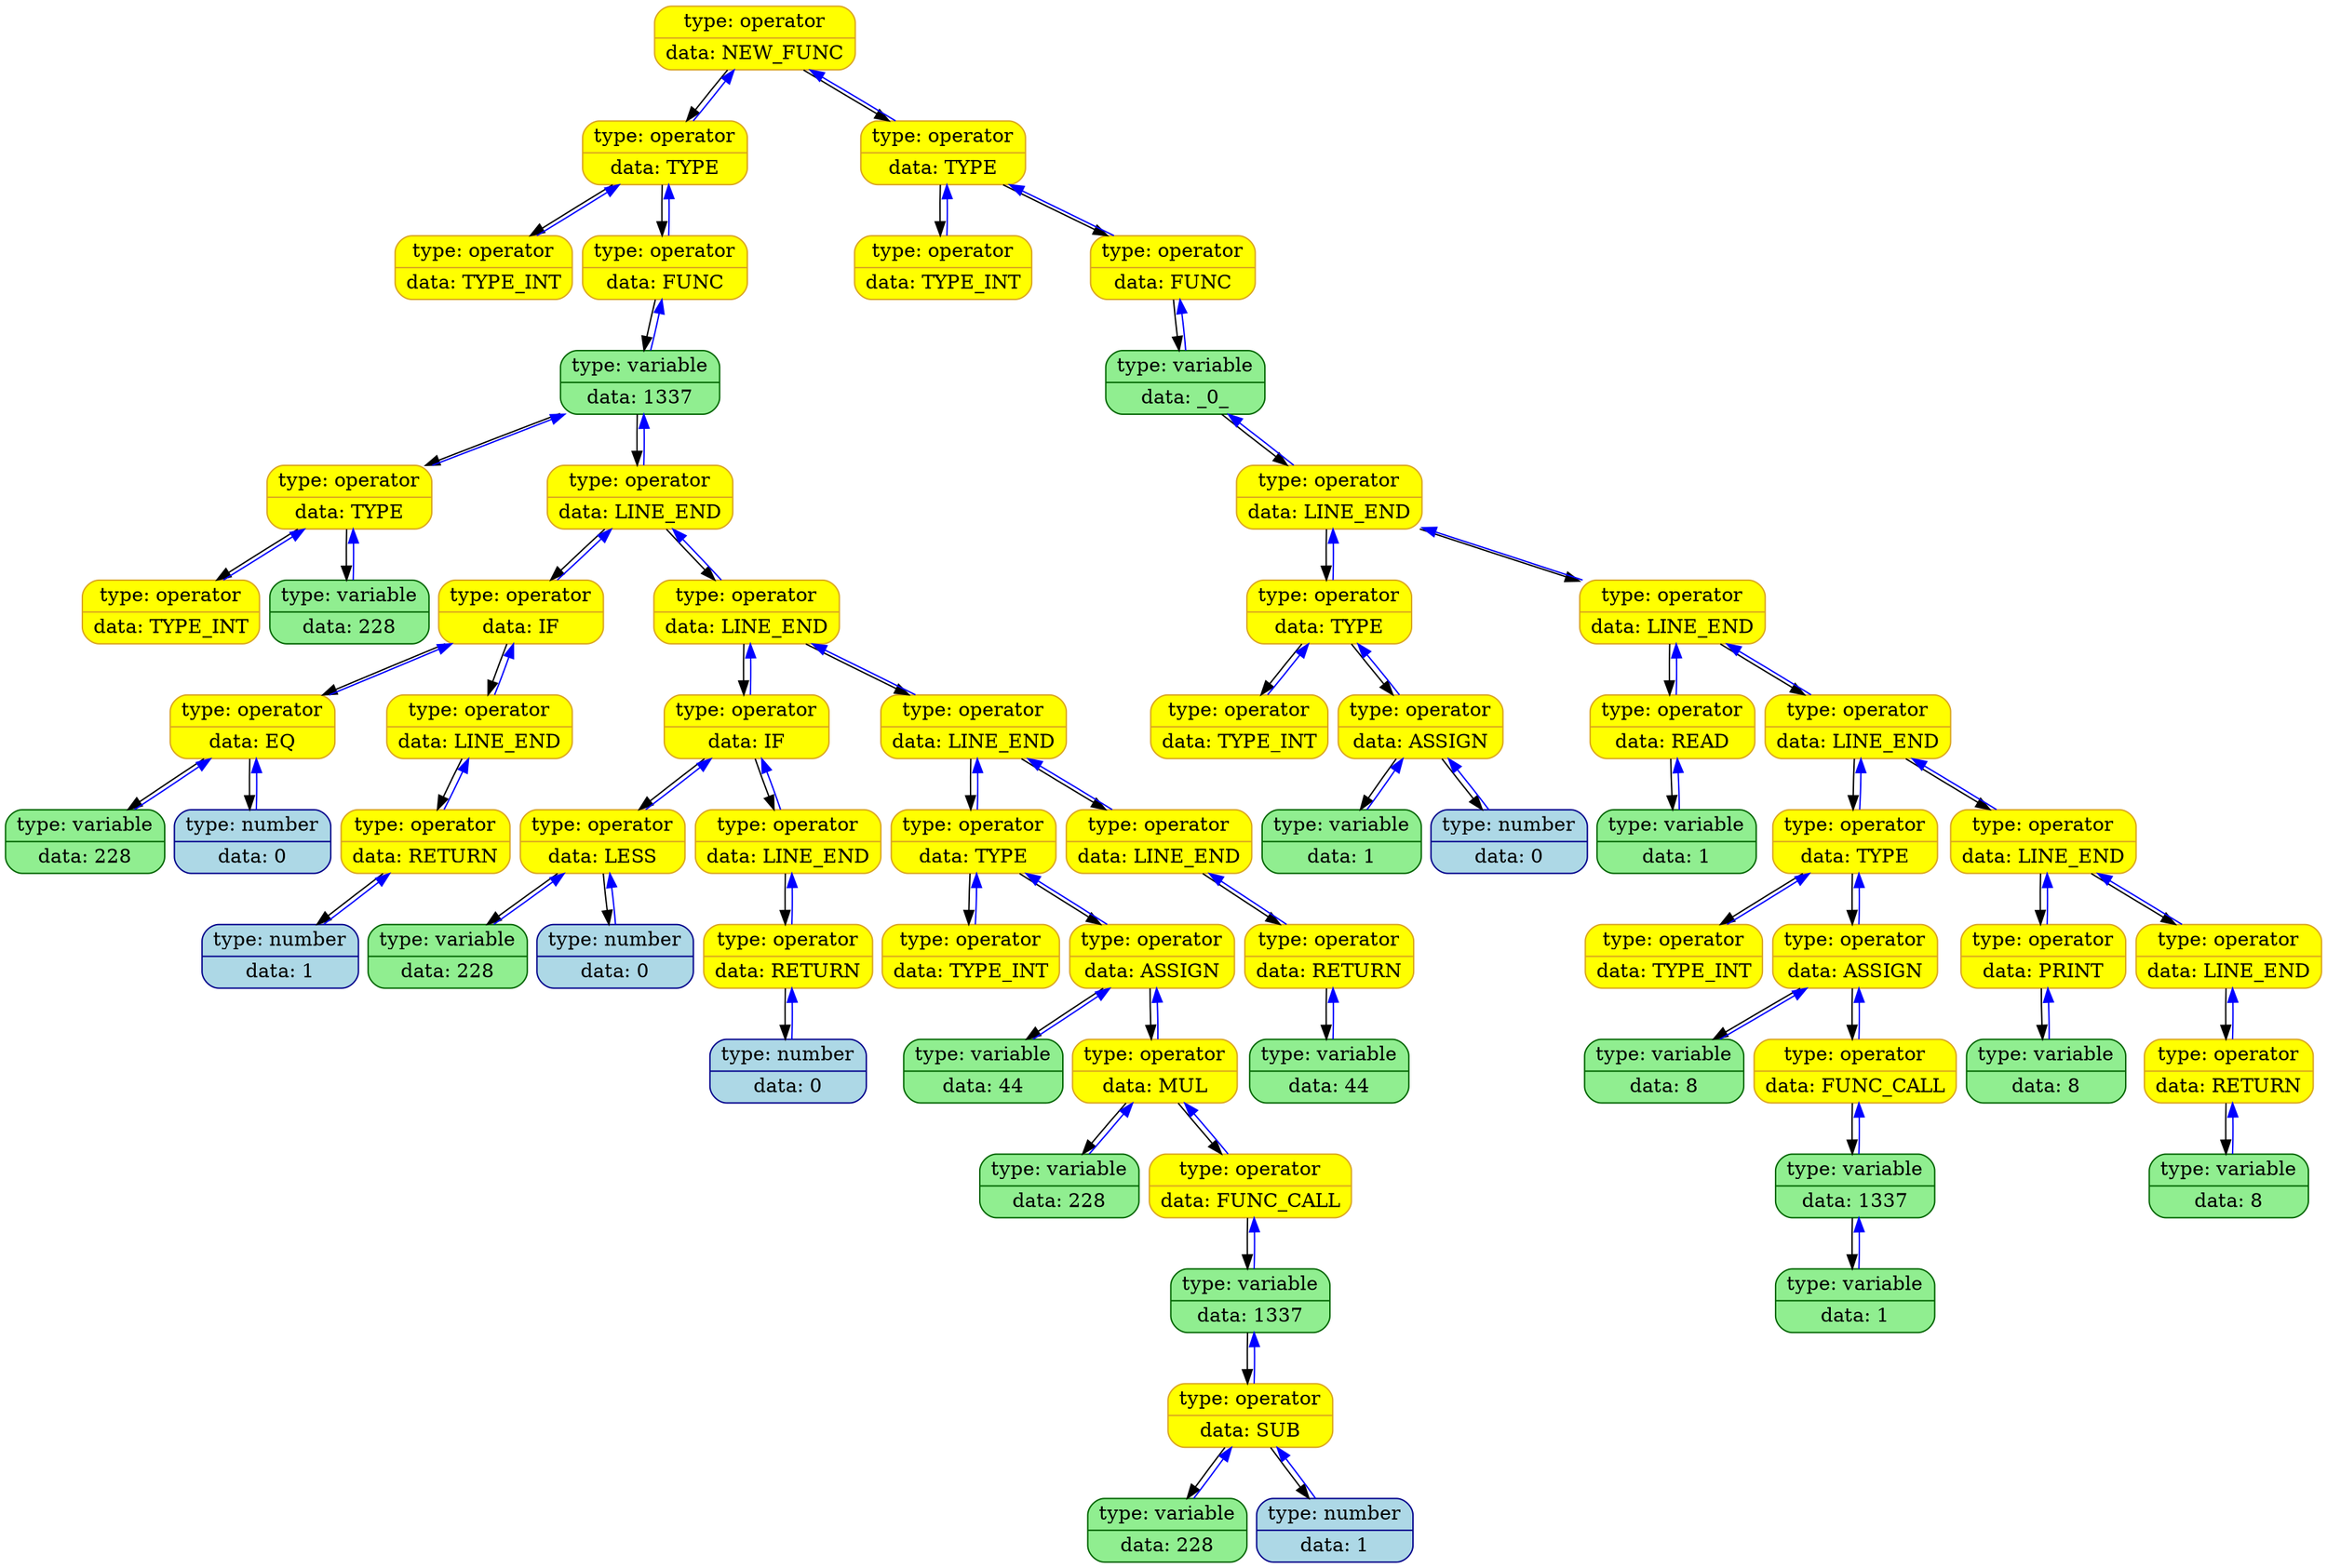 digraph structs {
rankdir=TB;
node[color="black",fontsize=14];
nodesep = 0.1;
edge[color="darkblue",fontcolor="yellow",fontsize=12];
93993440035856 [shape=Mrecord, style=filled, fillcolor = "yellow", color = "goldenrod", rank = 1, label=" { type: operator | data:  NEW_FUNC }"]
93993440035904 [shape=Mrecord, style=filled, fillcolor = "yellow", color = "goldenrod", rank = 2, label=" { type: operator | data:  TYPE }"]
93993440035952 [shape=Mrecord, style=filled, fillcolor = "yellow", color = "goldenrod", rank = 3, label=" { type: operator | data:  TYPE_INT }"]
93993440035952->93993440035904 [color = blue]
93993440036000 [shape=Mrecord, style=filled, fillcolor = "yellow", color = "goldenrod", rank = 3, label=" { type: operator | data:  FUNC }"]
93993440036048 [shape=Mrecord, style=filled, fillcolor = "lightgreen", color = "darkgreen", rank = 4, label=" { type: variable | data:  1337 }"]
93993440036096 [shape=Mrecord, style=filled, fillcolor = "yellow", color = "goldenrod", rank = 5, label=" { type: operator | data:  TYPE }"]
93993440036144 [shape=Mrecord, style=filled, fillcolor = "yellow", color = "goldenrod", rank = 6, label=" { type: operator | data:  TYPE_INT }"]
93993440036144->93993440036096 [color = blue]
93993440036224 [shape=Mrecord, style=filled, fillcolor = "lightgreen", color = "darkgreen", rank = 6, label=" { type: variable | data:  228 }"]
93993440036224->93993440036096 [color = blue]
93993440036096->93993440036048 [color = blue]
93993440036096->93993440036144 [color = black, fontcolor = black]
93993440036096->93993440036224 [color = black, fontcolor = black]
93993440036272 [shape=Mrecord, style=filled, fillcolor = "yellow", color = "goldenrod", rank = 5, label=" { type: operator | data:  LINE_END }"]
93993440036320 [shape=Mrecord, style=filled, fillcolor = "yellow", color = "goldenrod", rank = 6, label=" { type: operator | data:  IF }"]
93993440036368 [shape=Mrecord, style=filled, fillcolor = "yellow", color = "goldenrod", rank = 7, label=" { type: operator | data:  EQ }"]
93993440036416 [shape=Mrecord, style=filled, fillcolor = "lightgreen", color = "darkgreen", rank = 8, label=" { type: variable | data:  228 }"]
93993440036416->93993440036368 [color = blue]
93993440036464 [shape=Mrecord, style=filled, fillcolor = "lightblue", color = "darkblue", rank = 8, label=" { type: number | data:  0 }"]
93993440036464->93993440036368 [color = blue]
93993440036368->93993440036320 [color = blue]
93993440036368->93993440036416 [color = black, fontcolor = black]
93993440036368->93993440036464 [color = black, fontcolor = black]
93993440045648 [shape=Mrecord, style=filled, fillcolor = "yellow", color = "goldenrod", rank = 7, label=" { type: operator | data:  LINE_END }"]
93993440045696 [shape=Mrecord, style=filled, fillcolor = "yellow", color = "goldenrod", rank = 8, label=" { type: operator | data:  RETURN }"]
93993440045744 [shape=Mrecord, style=filled, fillcolor = "lightblue", color = "darkblue", rank = 9, label=" { type: number | data:  1 }"]
93993440045744->93993440045696 [color = blue]
93993440045696->93993440045648 [color = blue]
93993440045696->93993440045744 [color = black, fontcolor = black]
93993440045648->93993440036320 [color = blue]
93993440045648->93993440045696 [color = black, fontcolor = black]
93993440036320->93993440036272 [color = blue]
93993440036320->93993440036368 [color = black, fontcolor = black]
93993440036320->93993440045648 [color = black, fontcolor = black]
93993440045792 [shape=Mrecord, style=filled, fillcolor = "yellow", color = "goldenrod", rank = 6, label=" { type: operator | data:  LINE_END }"]
93993440045840 [shape=Mrecord, style=filled, fillcolor = "yellow", color = "goldenrod", rank = 7, label=" { type: operator | data:  IF }"]
93993440045888 [shape=Mrecord, style=filled, fillcolor = "yellow", color = "goldenrod", rank = 8, label=" { type: operator | data:  LESS }"]
93993440045936 [shape=Mrecord, style=filled, fillcolor = "lightgreen", color = "darkgreen", rank = 9, label=" { type: variable | data:  228 }"]
93993440045936->93993440045888 [color = blue]
93993440045984 [shape=Mrecord, style=filled, fillcolor = "lightblue", color = "darkblue", rank = 9, label=" { type: number | data:  0 }"]
93993440045984->93993440045888 [color = blue]
93993440045888->93993440045840 [color = blue]
93993440045888->93993440045936 [color = black, fontcolor = black]
93993440045888->93993440045984 [color = black, fontcolor = black]
93993440046032 [shape=Mrecord, style=filled, fillcolor = "yellow", color = "goldenrod", rank = 8, label=" { type: operator | data:  LINE_END }"]
93993440046080 [shape=Mrecord, style=filled, fillcolor = "yellow", color = "goldenrod", rank = 9, label=" { type: operator | data:  RETURN }"]
93993440046128 [shape=Mrecord, style=filled, fillcolor = "lightblue", color = "darkblue", rank = 10, label=" { type: number | data:  0 }"]
93993440046128->93993440046080 [color = blue]
93993440046080->93993440046032 [color = blue]
93993440046080->93993440046128 [color = black, fontcolor = black]
93993440046032->93993440045840 [color = blue]
93993440046032->93993440046080 [color = black, fontcolor = black]
93993440045840->93993440045792 [color = blue]
93993440045840->93993440045888 [color = black, fontcolor = black]
93993440045840->93993440046032 [color = black, fontcolor = black]
93993440046176 [shape=Mrecord, style=filled, fillcolor = "yellow", color = "goldenrod", rank = 7, label=" { type: operator | data:  LINE_END }"]
93993440046224 [shape=Mrecord, style=filled, fillcolor = "yellow", color = "goldenrod", rank = 8, label=" { type: operator | data:  TYPE }"]
93993440046272 [shape=Mrecord, style=filled, fillcolor = "yellow", color = "goldenrod", rank = 9, label=" { type: operator | data:  TYPE_INT }"]
93993440046272->93993440046224 [color = blue]
93993440046320 [shape=Mrecord, style=filled, fillcolor = "yellow", color = "goldenrod", rank = 9, label=" { type: operator | data:  ASSIGN }"]
93993440046400 [shape=Mrecord, style=filled, fillcolor = "lightgreen", color = "darkgreen", rank = 10, label=" { type: variable | data:  44 }"]
93993440046400->93993440046320 [color = blue]
93993440046448 [shape=Mrecord, style=filled, fillcolor = "yellow", color = "goldenrod", rank = 10, label=" { type: operator | data:  MUL }"]
93993440046496 [shape=Mrecord, style=filled, fillcolor = "lightgreen", color = "darkgreen", rank = 11, label=" { type: variable | data:  228 }"]
93993440046496->93993440046448 [color = blue]
93993440046544 [shape=Mrecord, style=filled, fillcolor = "yellow", color = "goldenrod", rank = 11, label=" { type: operator | data:  FUNC_CALL }"]
93993440046592 [shape=Mrecord, style=filled, fillcolor = "lightgreen", color = "darkgreen", rank = 12, label=" { type: variable | data:  1337 }"]
93993440046640 [shape=Mrecord, style=filled, fillcolor = "yellow", color = "goldenrod", rank = 13, label=" { type: operator | data:  SUB }"]
93993440046688 [shape=Mrecord, style=filled, fillcolor = "lightgreen", color = "darkgreen", rank = 14, label=" { type: variable | data:  228 }"]
93993440046688->93993440046640 [color = blue]
93993440046736 [shape=Mrecord, style=filled, fillcolor = "lightblue", color = "darkblue", rank = 14, label=" { type: number | data:  1 }"]
93993440046736->93993440046640 [color = blue]
93993440046640->93993440046592 [color = blue]
93993440046640->93993440046688 [color = black, fontcolor = black]
93993440046640->93993440046736 [color = black, fontcolor = black]
93993440046592->93993440046544 [color = blue]
93993440046592->93993440046640 [color = black, fontcolor = black]
93993440046544->93993440046448 [color = blue]
93993440046544->93993440046592 [color = black, fontcolor = black]
93993440046448->93993440046320 [color = blue]
93993440046448->93993440046496 [color = black, fontcolor = black]
93993440046448->93993440046544 [color = black, fontcolor = black]
93993440046320->93993440046224 [color = blue]
93993440046320->93993440046400 [color = black, fontcolor = black]
93993440046320->93993440046448 [color = black, fontcolor = black]
93993440046224->93993440046176 [color = blue]
93993440046224->93993440046272 [color = black, fontcolor = black]
93993440046224->93993440046320 [color = black, fontcolor = black]
93993440046784 [shape=Mrecord, style=filled, fillcolor = "yellow", color = "goldenrod", rank = 8, label=" { type: operator | data:  LINE_END }"]
93993440046832 [shape=Mrecord, style=filled, fillcolor = "yellow", color = "goldenrod", rank = 9, label=" { type: operator | data:  RETURN }"]
93993440046880 [shape=Mrecord, style=filled, fillcolor = "lightgreen", color = "darkgreen", rank = 10, label=" { type: variable | data:  44 }"]
93993440046880->93993440046832 [color = blue]
93993440046832->93993440046784 [color = blue]
93993440046832->93993440046880 [color = black, fontcolor = black]
93993440046784->93993440046176 [color = blue]
93993440046784->93993440046832 [color = black, fontcolor = black]
93993440046176->93993440045792 [color = blue]
93993440046176->93993440046224 [color = black, fontcolor = black]
93993440046176->93993440046784 [color = black, fontcolor = black]
93993440045792->93993440036272 [color = blue]
93993440045792->93993440045840 [color = black, fontcolor = black]
93993440045792->93993440046176 [color = black, fontcolor = black]
93993440036272->93993440036048 [color = blue]
93993440036272->93993440036320 [color = black, fontcolor = black]
93993440036272->93993440045792 [color = black, fontcolor = black]
93993440036048->93993440036000 [color = blue]
93993440036048->93993440036096 [color = black, fontcolor = black]
93993440036048->93993440036272 [color = black, fontcolor = black]
93993440036000->93993440035904 [color = blue]
93993440036000->93993440036048 [color = black, fontcolor = black]
93993440035904->93993440035856 [color = blue]
93993440035904->93993440035952 [color = black, fontcolor = black]
93993440035904->93993440036000 [color = black, fontcolor = black]
93993440046928 [shape=Mrecord, style=filled, fillcolor = "yellow", color = "goldenrod", rank = 2, label=" { type: operator | data:  TYPE }"]
93993440046976 [shape=Mrecord, style=filled, fillcolor = "yellow", color = "goldenrod", rank = 3, label=" { type: operator | data:  TYPE_INT }"]
93993440046976->93993440046928 [color = blue]
93993440047024 [shape=Mrecord, style=filled, fillcolor = "yellow", color = "goldenrod", rank = 3, label=" { type: operator | data:  FUNC }"]
93993440047104 [shape=Mrecord, style=filled, fillcolor = "lightgreen", color = "darkgreen", rank = 4, label=" { type: variable | data:  _0_ }"]
93993440047152 [shape=Mrecord, style=filled, fillcolor = "yellow", color = "goldenrod", rank = 5, label=" { type: operator | data:  LINE_END }"]
93993440047200 [shape=Mrecord, style=filled, fillcolor = "yellow", color = "goldenrod", rank = 6, label=" { type: operator | data:  TYPE }"]
93993440047248 [shape=Mrecord, style=filled, fillcolor = "yellow", color = "goldenrod", rank = 7, label=" { type: operator | data:  TYPE_INT }"]
93993440047248->93993440047200 [color = blue]
93993440047296 [shape=Mrecord, style=filled, fillcolor = "yellow", color = "goldenrod", rank = 7, label=" { type: operator | data:  ASSIGN }"]
93993440047376 [shape=Mrecord, style=filled, fillcolor = "lightgreen", color = "darkgreen", rank = 8, label=" { type: variable | data:  1 }"]
93993440047376->93993440047296 [color = blue]
93993440047424 [shape=Mrecord, style=filled, fillcolor = "lightblue", color = "darkblue", rank = 8, label=" { type: number | data:  0 }"]
93993440047424->93993440047296 [color = blue]
93993440047296->93993440047200 [color = blue]
93993440047296->93993440047376 [color = black, fontcolor = black]
93993440047296->93993440047424 [color = black, fontcolor = black]
93993440047200->93993440047152 [color = blue]
93993440047200->93993440047248 [color = black, fontcolor = black]
93993440047200->93993440047296 [color = black, fontcolor = black]
93993440047472 [shape=Mrecord, style=filled, fillcolor = "yellow", color = "goldenrod", rank = 6, label=" { type: operator | data:  LINE_END }"]
93993440047520 [shape=Mrecord, style=filled, fillcolor = "yellow", color = "goldenrod", rank = 7, label=" { type: operator | data:  READ }"]
93993440047568 [shape=Mrecord, style=filled, fillcolor = "lightgreen", color = "darkgreen", rank = 8, label=" { type: variable | data:  1 }"]
93993440047568->93993440047520 [color = blue]
93993440047520->93993440047472 [color = blue]
93993440047520->93993440047568 [color = black, fontcolor = black]
93993440047616 [shape=Mrecord, style=filled, fillcolor = "yellow", color = "goldenrod", rank = 7, label=" { type: operator | data:  LINE_END }"]
93993440047664 [shape=Mrecord, style=filled, fillcolor = "yellow", color = "goldenrod", rank = 8, label=" { type: operator | data:  TYPE }"]
93993440047712 [shape=Mrecord, style=filled, fillcolor = "yellow", color = "goldenrod", rank = 9, label=" { type: operator | data:  TYPE_INT }"]
93993440047712->93993440047664 [color = blue]
93993440047760 [shape=Mrecord, style=filled, fillcolor = "yellow", color = "goldenrod", rank = 9, label=" { type: operator | data:  ASSIGN }"]
93993440047840 [shape=Mrecord, style=filled, fillcolor = "lightgreen", color = "darkgreen", rank = 10, label=" { type: variable | data:  8 }"]
93993440047840->93993440047760 [color = blue]
93993440047888 [shape=Mrecord, style=filled, fillcolor = "yellow", color = "goldenrod", rank = 10, label=" { type: operator | data:  FUNC_CALL }"]
93993440047936 [shape=Mrecord, style=filled, fillcolor = "lightgreen", color = "darkgreen", rank = 11, label=" { type: variable | data:  1337 }"]
93993440047984 [shape=Mrecord, style=filled, fillcolor = "lightgreen", color = "darkgreen", rank = 12, label=" { type: variable | data:  1 }"]
93993440047984->93993440047936 [color = blue]
93993440047936->93993440047888 [color = blue]
93993440047936->93993440047984 [color = black, fontcolor = black]
93993440047888->93993440047760 [color = blue]
93993440047888->93993440047936 [color = black, fontcolor = black]
93993440047760->93993440047664 [color = blue]
93993440047760->93993440047840 [color = black, fontcolor = black]
93993440047760->93993440047888 [color = black, fontcolor = black]
93993440047664->93993440047616 [color = blue]
93993440047664->93993440047712 [color = black, fontcolor = black]
93993440047664->93993440047760 [color = black, fontcolor = black]
93993440048032 [shape=Mrecord, style=filled, fillcolor = "yellow", color = "goldenrod", rank = 8, label=" { type: operator | data:  LINE_END }"]
93993440048080 [shape=Mrecord, style=filled, fillcolor = "yellow", color = "goldenrod", rank = 9, label=" { type: operator | data:  PRINT }"]
93993440048128 [shape=Mrecord, style=filled, fillcolor = "lightgreen", color = "darkgreen", rank = 10, label=" { type: variable | data:  8 }"]
93993440048128->93993440048080 [color = blue]
93993440048080->93993440048032 [color = blue]
93993440048080->93993440048128 [color = black, fontcolor = black]
93993440048176 [shape=Mrecord, style=filled, fillcolor = "yellow", color = "goldenrod", rank = 9, label=" { type: operator | data:  LINE_END }"]
93993440048224 [shape=Mrecord, style=filled, fillcolor = "yellow", color = "goldenrod", rank = 10, label=" { type: operator | data:  RETURN }"]
93993440048272 [shape=Mrecord, style=filled, fillcolor = "lightgreen", color = "darkgreen", rank = 11, label=" { type: variable | data:  8 }"]
93993440048272->93993440048224 [color = blue]
93993440048224->93993440048176 [color = blue]
93993440048224->93993440048272 [color = black, fontcolor = black]
93993440048176->93993440048032 [color = blue]
93993440048176->93993440048224 [color = black, fontcolor = black]
93993440048032->93993440047616 [color = blue]
93993440048032->93993440048080 [color = black, fontcolor = black]
93993440048032->93993440048176 [color = black, fontcolor = black]
93993440047616->93993440047472 [color = blue]
93993440047616->93993440047664 [color = black, fontcolor = black]
93993440047616->93993440048032 [color = black, fontcolor = black]
93993440047472->93993440047152 [color = blue]
93993440047472->93993440047520 [color = black, fontcolor = black]
93993440047472->93993440047616 [color = black, fontcolor = black]
93993440047152->93993440047104 [color = blue]
93993440047152->93993440047200 [color = black, fontcolor = black]
93993440047152->93993440047472 [color = black, fontcolor = black]
93993440047104->93993440047024 [color = blue]
93993440047104->93993440047152 [color = black, fontcolor = black]
93993440047024->93993440046928 [color = blue]
93993440047024->93993440047104 [color = black, fontcolor = black]
93993440046928->93993440035856 [color = blue]
93993440046928->93993440046976 [color = black, fontcolor = black]
93993440046928->93993440047024 [color = black, fontcolor = black]
93993440035856->93993440035904 [color = black, fontcolor = black]
93993440035856->93993440046928 [color = black, fontcolor = black]
}